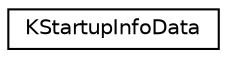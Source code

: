 digraph "Graphical Class Hierarchy"
{
  edge [fontname="Helvetica",fontsize="10",labelfontname="Helvetica",labelfontsize="10"];
  node [fontname="Helvetica",fontsize="10",shape=record];
  rankdir="LR";
  Node0 [label="KStartupInfoData",height=0.2,width=0.4,color="black", fillcolor="white", style="filled",URL="$classKStartupInfoData.html",tooltip="Class representing data about an application startup notification. "];
}
